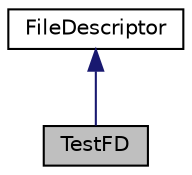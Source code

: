 digraph "TestFD"
{
 // LATEX_PDF_SIZE
  edge [fontname="Helvetica",fontsize="10",labelfontname="Helvetica",labelfontsize="10"];
  node [fontname="Helvetica",fontsize="10",shape=record];
  Node1 [label="TestFD",height=0.2,width=0.4,color="black", fillcolor="grey75", style="filled", fontcolor="black",tooltip="A wrapper class for a SOCK_SEQPACKET Unix-domain socket, for use by TCPTestHarness"];
  Node2 -> Node1 [dir="back",color="midnightblue",fontsize="10",style="solid",fontname="Helvetica"];
  Node2 [label="FileDescriptor",height=0.2,width=0.4,color="black", fillcolor="white", style="filled",URL="$classFileDescriptor.html",tooltip="A reference-counted handle to a file descriptor"];
}
